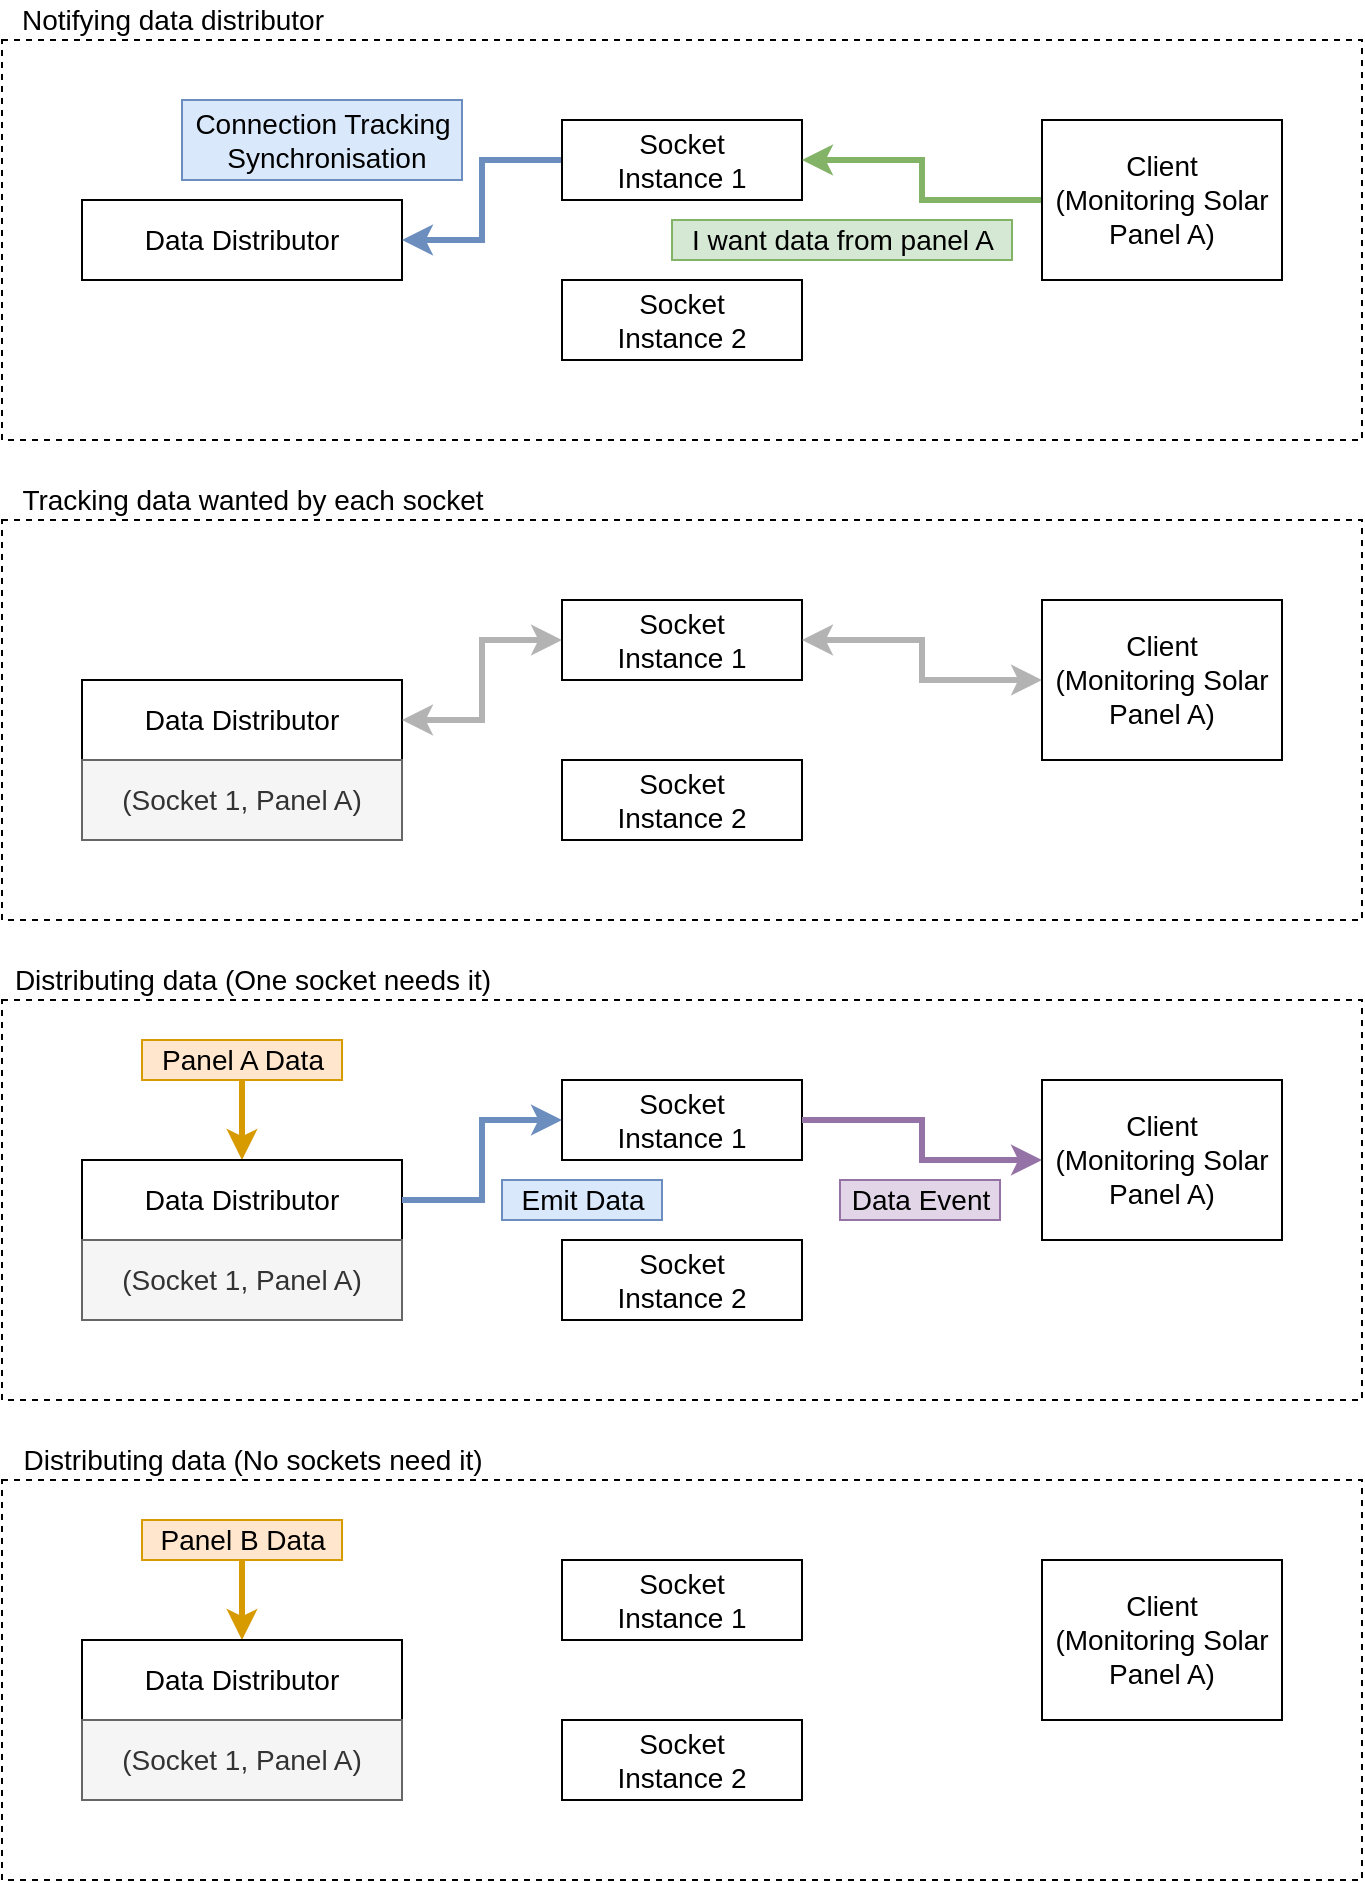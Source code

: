 <mxfile version="12.9.3" type="device"><diagram id="FJ4VgS63eRGLfGzGmcOt" name="Page-1"><mxGraphModel dx="1086" dy="966" grid="1" gridSize="10" guides="1" tooltips="1" connect="1" arrows="1" fold="1" page="1" pageScale="1" pageWidth="827" pageHeight="1169" math="0" shadow="0"><root><mxCell id="0"/><mxCell id="1" parent="0"/><mxCell id="KcPXLFR7s_Kpa4rdPTK6-59" value="" style="rounded=0;whiteSpace=wrap;html=1;fontSize=14;fillColor=none;dashed=1;" parent="1" vertex="1"><mxGeometry x="40" y="520" width="680" height="200" as="geometry"/></mxCell><mxCell id="KcPXLFR7s_Kpa4rdPTK6-72" value="" style="rounded=0;whiteSpace=wrap;html=1;fontSize=14;fillColor=none;dashed=1;" parent="1" vertex="1"><mxGeometry x="40" y="760" width="680" height="200" as="geometry"/></mxCell><mxCell id="KcPXLFR7s_Kpa4rdPTK6-42" value="" style="rounded=0;whiteSpace=wrap;html=1;fontSize=14;fillColor=none;dashed=1;" parent="1" vertex="1"><mxGeometry x="40" y="280" width="680" height="200" as="geometry"/></mxCell><mxCell id="KcPXLFR7s_Kpa4rdPTK6-1" value="Data Distributor" style="rounded=0;whiteSpace=wrap;html=1;fontSize=14;" parent="1" vertex="1"><mxGeometry x="80" y="120" width="160" height="40" as="geometry"/></mxCell><mxCell id="KcPXLFR7s_Kpa4rdPTK6-6" style="edgeStyle=orthogonalEdgeStyle;rounded=0;orthogonalLoop=1;jettySize=auto;html=1;exitX=0;exitY=0.5;exitDx=0;exitDy=0;entryX=1;entryY=0.5;entryDx=0;entryDy=0;fontSize=14;fillColor=#dae8fc;strokeColor=#6c8ebf;strokeWidth=3;" parent="1" source="KcPXLFR7s_Kpa4rdPTK6-2" target="KcPXLFR7s_Kpa4rdPTK6-1" edge="1"><mxGeometry relative="1" as="geometry"/></mxCell><mxCell id="KcPXLFR7s_Kpa4rdPTK6-2" value="Socket&lt;br&gt;Instance 1" style="rounded=0;whiteSpace=wrap;html=1;fontSize=14;" parent="1" vertex="1"><mxGeometry x="320" y="80" width="120" height="40" as="geometry"/></mxCell><mxCell id="KcPXLFR7s_Kpa4rdPTK6-3" value="Socket&lt;br&gt;Instance 2" style="rounded=0;whiteSpace=wrap;html=1;fontSize=14;" parent="1" vertex="1"><mxGeometry x="320" y="160" width="120" height="40" as="geometry"/></mxCell><mxCell id="KcPXLFR7s_Kpa4rdPTK6-5" style="edgeStyle=orthogonalEdgeStyle;rounded=0;orthogonalLoop=1;jettySize=auto;html=1;exitX=0;exitY=0.5;exitDx=0;exitDy=0;entryX=1;entryY=0.5;entryDx=0;entryDy=0;fontSize=14;fillColor=#d5e8d4;strokeColor=#82b366;strokeWidth=3;" parent="1" source="KcPXLFR7s_Kpa4rdPTK6-4" target="KcPXLFR7s_Kpa4rdPTK6-2" edge="1"><mxGeometry relative="1" as="geometry"/></mxCell><mxCell id="KcPXLFR7s_Kpa4rdPTK6-4" value="Client&lt;br&gt;(Monitoring Solar Panel A)" style="rounded=0;whiteSpace=wrap;html=1;fontSize=14;" parent="1" vertex="1"><mxGeometry x="560" y="80" width="120" height="80" as="geometry"/></mxCell><mxCell id="KcPXLFR7s_Kpa4rdPTK6-7" value="I want data from panel A" style="text;html=1;align=center;verticalAlign=middle;resizable=0;points=[];autosize=1;fontSize=14;fillColor=#d5e8d4;strokeColor=#82b366;" parent="1" vertex="1"><mxGeometry x="375" y="130" width="170" height="20" as="geometry"/></mxCell><mxCell id="KcPXLFR7s_Kpa4rdPTK6-8" value="Connection Tracking&lt;br&gt;&amp;nbsp;Synchronisation" style="text;html=1;align=center;verticalAlign=middle;resizable=0;points=[];autosize=1;fontSize=14;fillColor=#dae8fc;strokeColor=#6c8ebf;" parent="1" vertex="1"><mxGeometry x="130" y="70" width="140" height="40" as="geometry"/></mxCell><mxCell id="KcPXLFR7s_Kpa4rdPTK6-31" value="" style="rounded=0;whiteSpace=wrap;html=1;fontSize=14;fillColor=none;dashed=1;" parent="1" vertex="1"><mxGeometry x="40" y="40" width="680" height="200" as="geometry"/></mxCell><mxCell id="KcPXLFR7s_Kpa4rdPTK6-32" value="Notifying data distributor" style="text;html=1;align=center;verticalAlign=middle;resizable=0;points=[];autosize=1;fontSize=14;" parent="1" vertex="1"><mxGeometry x="40" y="20" width="170" height="20" as="geometry"/></mxCell><mxCell id="KcPXLFR7s_Kpa4rdPTK6-34" value="Data Distributor" style="rounded=0;whiteSpace=wrap;html=1;fontSize=14;" parent="1" vertex="1"><mxGeometry x="80" y="360" width="160" height="40" as="geometry"/></mxCell><mxCell id="KcPXLFR7s_Kpa4rdPTK6-35" style="edgeStyle=orthogonalEdgeStyle;rounded=0;orthogonalLoop=1;jettySize=auto;html=1;exitX=0;exitY=0.5;exitDx=0;exitDy=0;entryX=1;entryY=0.5;entryDx=0;entryDy=0;fontSize=14;strokeWidth=3;startArrow=classic;startFill=1;strokeColor=#B3B3B3;" parent="1" source="KcPXLFR7s_Kpa4rdPTK6-36" target="KcPXLFR7s_Kpa4rdPTK6-34" edge="1"><mxGeometry relative="1" as="geometry"/></mxCell><mxCell id="KcPXLFR7s_Kpa4rdPTK6-36" value="Socket&lt;br&gt;Instance 1" style="rounded=0;whiteSpace=wrap;html=1;fontSize=14;" parent="1" vertex="1"><mxGeometry x="320" y="320" width="120" height="40" as="geometry"/></mxCell><mxCell id="KcPXLFR7s_Kpa4rdPTK6-37" value="Socket&lt;br&gt;Instance 2" style="rounded=0;whiteSpace=wrap;html=1;fontSize=14;" parent="1" vertex="1"><mxGeometry x="320" y="400" width="120" height="40" as="geometry"/></mxCell><mxCell id="KcPXLFR7s_Kpa4rdPTK6-38" style="edgeStyle=orthogonalEdgeStyle;rounded=0;orthogonalLoop=1;jettySize=auto;html=1;exitX=0;exitY=0.5;exitDx=0;exitDy=0;entryX=1;entryY=0.5;entryDx=0;entryDy=0;fontSize=14;strokeWidth=3;startArrow=classic;startFill=1;strokeColor=#B3B3B3;" parent="1" source="KcPXLFR7s_Kpa4rdPTK6-39" target="KcPXLFR7s_Kpa4rdPTK6-36" edge="1"><mxGeometry relative="1" as="geometry"/></mxCell><mxCell id="KcPXLFR7s_Kpa4rdPTK6-39" value="Client&lt;br&gt;(Monitoring Solar Panel A)" style="rounded=0;whiteSpace=wrap;html=1;fontSize=14;" parent="1" vertex="1"><mxGeometry x="560" y="320" width="120" height="80" as="geometry"/></mxCell><mxCell id="KcPXLFR7s_Kpa4rdPTK6-43" value="Tracking data wanted by each socket" style="text;html=1;align=center;verticalAlign=middle;resizable=0;points=[];autosize=1;fontSize=14;" parent="1" vertex="1"><mxGeometry x="40" y="260" width="250" height="20" as="geometry"/></mxCell><mxCell id="KcPXLFR7s_Kpa4rdPTK6-44" value="(Socket 1, Panel A)" style="rounded=0;whiteSpace=wrap;html=1;fontSize=14;fillColor=#f5f5f5;strokeColor=#666666;fontColor=#333333;" parent="1" vertex="1"><mxGeometry x="80" y="400" width="160" height="40" as="geometry"/></mxCell><mxCell id="KcPXLFR7s_Kpa4rdPTK6-55" style="edgeStyle=orthogonalEdgeStyle;rounded=0;orthogonalLoop=1;jettySize=auto;html=1;exitX=0.5;exitY=0;exitDx=0;exitDy=0;startArrow=classic;startFill=1;strokeWidth=3;fontSize=14;fillColor=#ffe6cc;strokeColor=#d79b00;endArrow=none;endFill=0;" parent="1" source="KcPXLFR7s_Kpa4rdPTK6-46" edge="1"><mxGeometry relative="1" as="geometry"><mxPoint x="160" y="560" as="targetPoint"/></mxGeometry></mxCell><mxCell id="KcPXLFR7s_Kpa4rdPTK6-46" value="Data Distributor" style="rounded=0;whiteSpace=wrap;html=1;fontSize=14;" parent="1" vertex="1"><mxGeometry x="80" y="600" width="160" height="40" as="geometry"/></mxCell><mxCell id="KcPXLFR7s_Kpa4rdPTK6-47" style="edgeStyle=orthogonalEdgeStyle;rounded=0;orthogonalLoop=1;jettySize=auto;html=1;exitX=1;exitY=0.5;exitDx=0;exitDy=0;entryX=0;entryY=0.5;entryDx=0;entryDy=0;fontSize=14;strokeWidth=3;startArrow=none;startFill=0;fillColor=#dae8fc;strokeColor=#6c8ebf;" parent="1" source="KcPXLFR7s_Kpa4rdPTK6-46" target="KcPXLFR7s_Kpa4rdPTK6-48" edge="1"><mxGeometry relative="1" as="geometry"/></mxCell><mxCell id="KcPXLFR7s_Kpa4rdPTK6-48" value="Socket&lt;br&gt;Instance 1" style="rounded=0;whiteSpace=wrap;html=1;fontSize=14;" parent="1" vertex="1"><mxGeometry x="320" y="560" width="120" height="40" as="geometry"/></mxCell><mxCell id="KcPXLFR7s_Kpa4rdPTK6-49" value="Socket&lt;br&gt;Instance 2" style="rounded=0;whiteSpace=wrap;html=1;fontSize=14;" parent="1" vertex="1"><mxGeometry x="320" y="640" width="120" height="40" as="geometry"/></mxCell><mxCell id="KcPXLFR7s_Kpa4rdPTK6-50" style="edgeStyle=orthogonalEdgeStyle;rounded=0;orthogonalLoop=1;jettySize=auto;html=1;exitX=1;exitY=0.5;exitDx=0;exitDy=0;entryX=0;entryY=0.5;entryDx=0;entryDy=0;fontSize=14;strokeWidth=3;startArrow=none;startFill=0;fillColor=#e1d5e7;strokeColor=#9673a6;" parent="1" source="KcPXLFR7s_Kpa4rdPTK6-48" target="KcPXLFR7s_Kpa4rdPTK6-51" edge="1"><mxGeometry relative="1" as="geometry"/></mxCell><mxCell id="KcPXLFR7s_Kpa4rdPTK6-51" value="Client&lt;br&gt;(Monitoring Solar Panel A)" style="rounded=0;whiteSpace=wrap;html=1;fontSize=14;" parent="1" vertex="1"><mxGeometry x="560" y="560" width="120" height="80" as="geometry"/></mxCell><mxCell id="KcPXLFR7s_Kpa4rdPTK6-52" value="Distributing data (One socket needs it)" style="text;html=1;align=center;verticalAlign=middle;resizable=0;points=[];autosize=1;fontSize=14;" parent="1" vertex="1"><mxGeometry x="40" y="500" width="250" height="20" as="geometry"/></mxCell><mxCell id="KcPXLFR7s_Kpa4rdPTK6-53" value="(Socket 1, Panel A)" style="rounded=0;whiteSpace=wrap;html=1;fontSize=14;fillColor=#f5f5f5;strokeColor=#666666;fontColor=#333333;" parent="1" vertex="1"><mxGeometry x="80" y="640" width="160" height="40" as="geometry"/></mxCell><mxCell id="KcPXLFR7s_Kpa4rdPTK6-56" value="Panel A Data" style="text;html=1;align=center;verticalAlign=middle;resizable=0;points=[];autosize=1;fontSize=14;fillColor=#ffe6cc;strokeColor=#d79b00;" parent="1" vertex="1"><mxGeometry x="110" y="540" width="100" height="20" as="geometry"/></mxCell><mxCell id="KcPXLFR7s_Kpa4rdPTK6-57" value="Emit Data" style="text;html=1;align=center;verticalAlign=middle;resizable=0;points=[];autosize=1;fontSize=14;fillColor=#dae8fc;strokeColor=#6c8ebf;" parent="1" vertex="1"><mxGeometry x="290" y="610" width="80" height="20" as="geometry"/></mxCell><mxCell id="KcPXLFR7s_Kpa4rdPTK6-58" value="Data Event" style="text;html=1;align=center;verticalAlign=middle;resizable=0;points=[];autosize=1;fontSize=14;fillColor=#e1d5e7;strokeColor=#9673a6;" parent="1" vertex="1"><mxGeometry x="459" y="610" width="80" height="20" as="geometry"/></mxCell><mxCell id="KcPXLFR7s_Kpa4rdPTK6-60" style="edgeStyle=orthogonalEdgeStyle;rounded=0;orthogonalLoop=1;jettySize=auto;html=1;exitX=0.5;exitY=0;exitDx=0;exitDy=0;startArrow=classic;startFill=1;strokeWidth=3;fontSize=14;fillColor=#ffe6cc;strokeColor=#d79b00;endArrow=none;endFill=0;" parent="1" source="KcPXLFR7s_Kpa4rdPTK6-61" edge="1"><mxGeometry relative="1" as="geometry"><mxPoint x="160" y="800" as="targetPoint"/></mxGeometry></mxCell><mxCell id="KcPXLFR7s_Kpa4rdPTK6-61" value="Data Distributor" style="rounded=0;whiteSpace=wrap;html=1;fontSize=14;" parent="1" vertex="1"><mxGeometry x="80" y="840" width="160" height="40" as="geometry"/></mxCell><mxCell id="KcPXLFR7s_Kpa4rdPTK6-63" value="Socket&lt;br&gt;Instance 1" style="rounded=0;whiteSpace=wrap;html=1;fontSize=14;" parent="1" vertex="1"><mxGeometry x="320" y="800" width="120" height="40" as="geometry"/></mxCell><mxCell id="KcPXLFR7s_Kpa4rdPTK6-64" value="Socket&lt;br&gt;Instance 2" style="rounded=0;whiteSpace=wrap;html=1;fontSize=14;" parent="1" vertex="1"><mxGeometry x="320" y="880" width="120" height="40" as="geometry"/></mxCell><mxCell id="KcPXLFR7s_Kpa4rdPTK6-66" value="Client&lt;br&gt;(Monitoring Solar Panel A)" style="rounded=0;whiteSpace=wrap;html=1;fontSize=14;" parent="1" vertex="1"><mxGeometry x="560" y="800" width="120" height="80" as="geometry"/></mxCell><mxCell id="KcPXLFR7s_Kpa4rdPTK6-67" value="Distributing data (No sockets need it)" style="text;html=1;align=center;verticalAlign=middle;resizable=0;points=[];autosize=1;fontSize=14;" parent="1" vertex="1"><mxGeometry x="40" y="740" width="250" height="20" as="geometry"/></mxCell><mxCell id="KcPXLFR7s_Kpa4rdPTK6-68" value="(Socket 1, Panel A)" style="rounded=0;whiteSpace=wrap;html=1;fontSize=14;fillColor=#f5f5f5;strokeColor=#666666;fontColor=#333333;" parent="1" vertex="1"><mxGeometry x="80" y="880" width="160" height="40" as="geometry"/></mxCell><mxCell id="KcPXLFR7s_Kpa4rdPTK6-69" value="Panel B Data" style="text;html=1;align=center;verticalAlign=middle;resizable=0;points=[];autosize=1;fontSize=14;fillColor=#ffe6cc;strokeColor=#d79b00;" parent="1" vertex="1"><mxGeometry x="110" y="780" width="100" height="20" as="geometry"/></mxCell></root></mxGraphModel></diagram></mxfile>